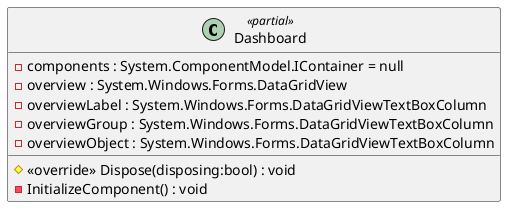 @startuml
class Dashboard <<partial>> {
    - components : System.ComponentModel.IContainer = null
    # <<override>> Dispose(disposing:bool) : void
    - InitializeComponent() : void
    - overview : System.Windows.Forms.DataGridView
    - overviewLabel : System.Windows.Forms.DataGridViewTextBoxColumn
    - overviewGroup : System.Windows.Forms.DataGridViewTextBoxColumn
    - overviewObject : System.Windows.Forms.DataGridViewTextBoxColumn
}
@enduml
